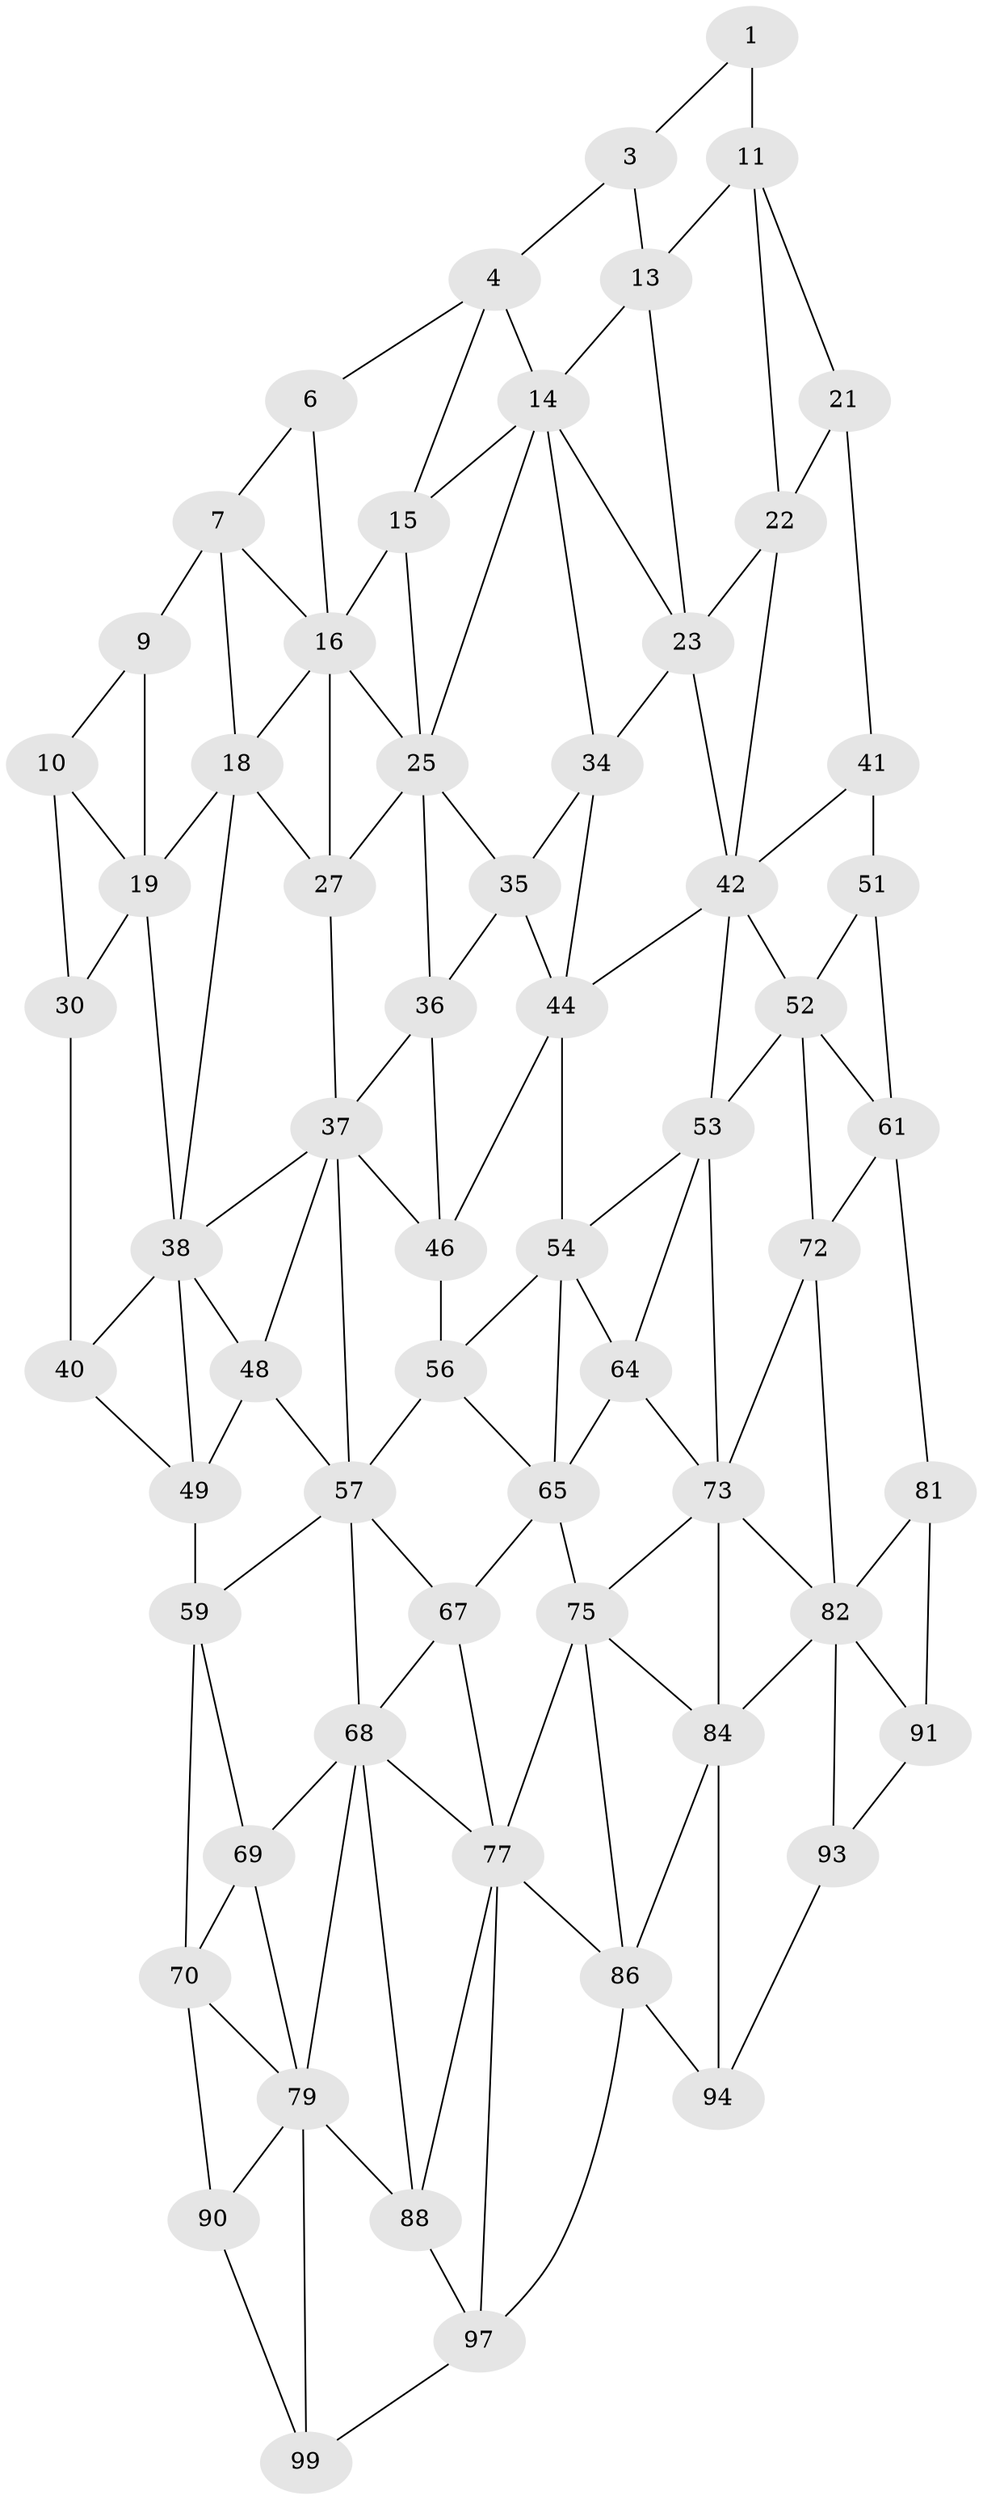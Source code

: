 // original degree distribution, {2: 0.04, 3: 0.32, 4: 0.64}
// Generated by graph-tools (version 1.1) at 2025/11/02/21/25 10:11:11]
// undirected, 62 vertices, 133 edges
graph export_dot {
graph [start="1"]
  node [color=gray90,style=filled];
  1 [super="+2"];
  3;
  4 [super="+5"];
  6;
  7 [super="+8"];
  9;
  10 [super="+20"];
  11 [super="+12"];
  13;
  14 [super="+24"];
  15;
  16 [super="+17"];
  18 [super="+28"];
  19 [super="+29"];
  21 [super="+31"];
  22 [super="+32"];
  23 [super="+33"];
  25 [super="+26"];
  27;
  30;
  34;
  35;
  36;
  37 [super="+47"];
  38 [super="+39"];
  40;
  41;
  42 [super="+43"];
  44 [super="+45"];
  46;
  48;
  49 [super="+50"];
  51;
  52 [super="+62"];
  53 [super="+63"];
  54 [super="+55"];
  56;
  57 [super="+58"];
  59 [super="+60"];
  61 [super="+71"];
  64;
  65 [super="+66"];
  67;
  68 [super="+78"];
  69;
  70 [super="+80"];
  72;
  73 [super="+74"];
  75 [super="+76"];
  77 [super="+87"];
  79 [super="+89"];
  81;
  82 [super="+83"];
  84 [super="+85"];
  86 [super="+96"];
  88;
  90;
  91 [super="+92"];
  93;
  94 [super="+95"];
  97 [super="+98"];
  99 [super="+100"];
  1 -- 11 [weight=2];
  1 -- 3;
  3 -- 13;
  3 -- 4;
  4 -- 14;
  4 -- 6;
  4 -- 15;
  6 -- 16;
  6 -- 7;
  7 -- 9;
  7 -- 18;
  7 -- 16;
  9 -- 19;
  9 -- 10;
  10 -- 19;
  10 -- 30;
  11 -- 21;
  11 -- 13;
  11 -- 22;
  13 -- 23;
  13 -- 14;
  14 -- 15;
  14 -- 25;
  14 -- 34;
  14 -- 23;
  15 -- 25;
  15 -- 16;
  16 -- 25;
  16 -- 18;
  16 -- 27;
  18 -- 19 [weight=2];
  18 -- 27;
  18 -- 38;
  19 -- 30;
  19 -- 38;
  21 -- 22 [weight=2];
  21 -- 41;
  22 -- 23 [weight=2];
  22 -- 42;
  23 -- 34;
  23 -- 42;
  25 -- 35;
  25 -- 27;
  25 -- 36;
  27 -- 37;
  30 -- 40;
  34 -- 44;
  34 -- 35;
  35 -- 36;
  35 -- 44;
  36 -- 46;
  36 -- 37;
  37 -- 38;
  37 -- 48;
  37 -- 57;
  37 -- 46;
  38 -- 48;
  38 -- 40;
  38 -- 49;
  40 -- 49;
  41 -- 51;
  41 -- 42;
  42 -- 52;
  42 -- 44;
  42 -- 53;
  44 -- 54 [weight=2];
  44 -- 46;
  46 -- 56;
  48 -- 49;
  48 -- 57;
  49 -- 59 [weight=2];
  51 -- 61;
  51 -- 52;
  52 -- 53 [weight=2];
  52 -- 72;
  52 -- 61;
  53 -- 54;
  53 -- 64;
  53 -- 73;
  54 -- 64;
  54 -- 56;
  54 -- 65;
  56 -- 57;
  56 -- 65;
  57 -- 67;
  57 -- 59;
  57 -- 68;
  59 -- 69;
  59 -- 70;
  61 -- 72;
  61 -- 81;
  64 -- 65;
  64 -- 73;
  65 -- 75 [weight=2];
  65 -- 67;
  67 -- 77;
  67 -- 68;
  68 -- 69;
  68 -- 88;
  68 -- 77;
  68 -- 79;
  69 -- 79;
  69 -- 70;
  70 -- 90;
  70 -- 79;
  72 -- 82;
  72 -- 73;
  73 -- 75;
  73 -- 84;
  73 -- 82;
  75 -- 84;
  75 -- 77;
  75 -- 86;
  77 -- 88;
  77 -- 97;
  77 -- 86;
  79 -- 88;
  79 -- 90;
  79 -- 99;
  81 -- 91;
  81 -- 82;
  82 -- 91;
  82 -- 84;
  82 -- 93;
  84 -- 94 [weight=2];
  84 -- 86;
  86 -- 94;
  86 -- 97;
  88 -- 97;
  90 -- 99;
  91 -- 93;
  93 -- 94;
  97 -- 99;
}

